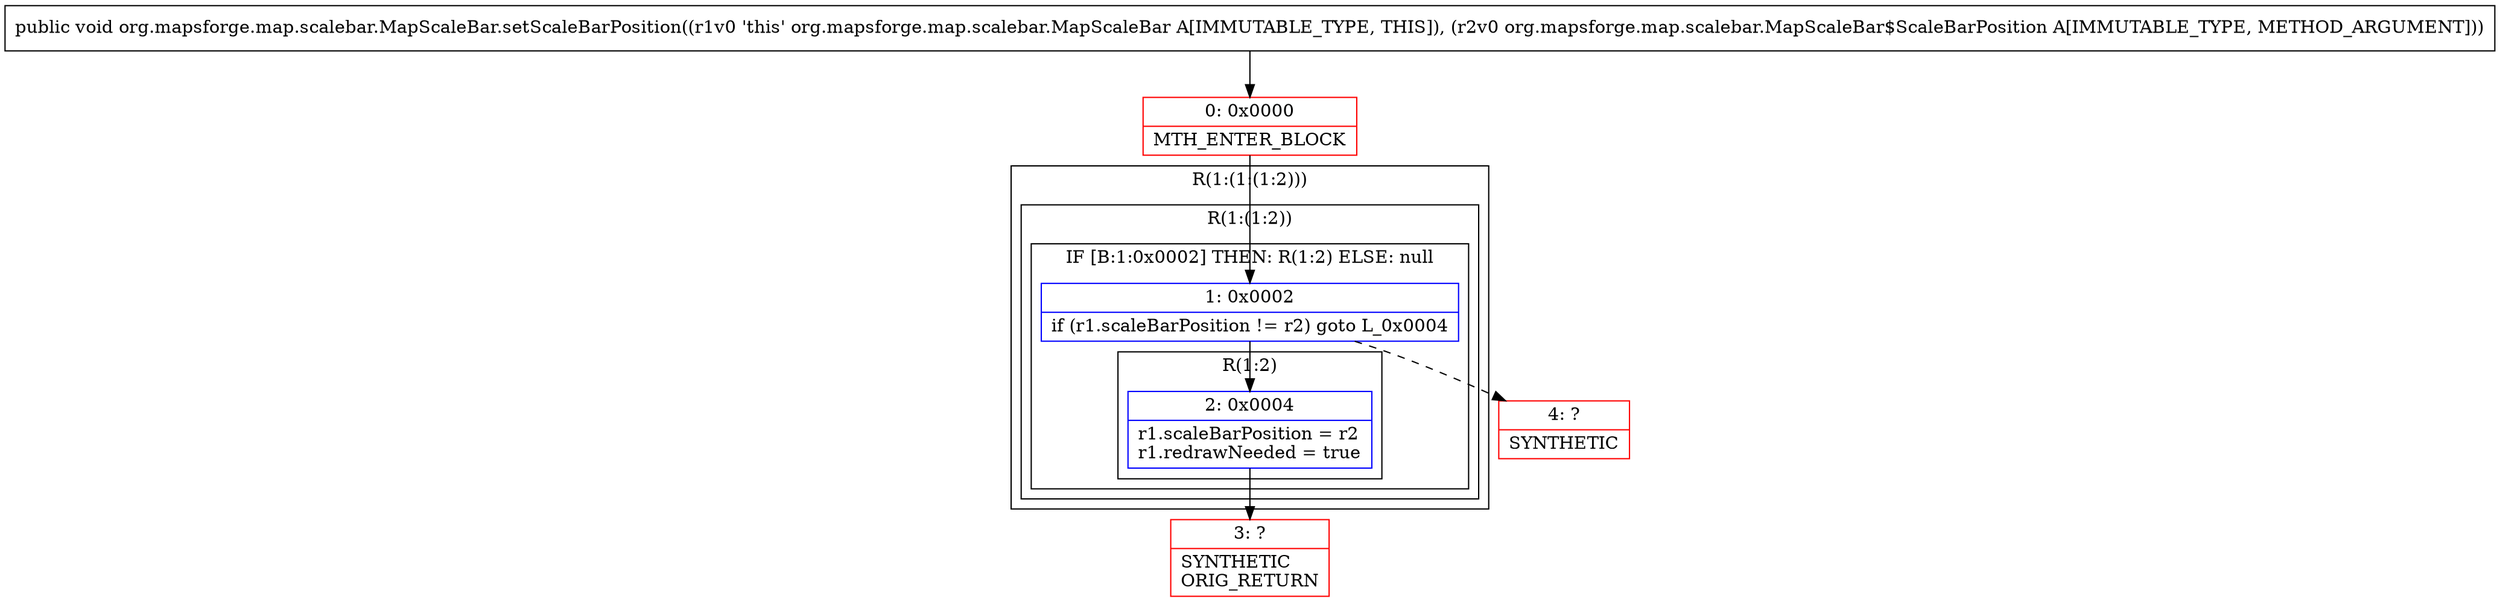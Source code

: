 digraph "CFG fororg.mapsforge.map.scalebar.MapScaleBar.setScaleBarPosition(Lorg\/mapsforge\/map\/scalebar\/MapScaleBar$ScaleBarPosition;)V" {
subgraph cluster_Region_1151855780 {
label = "R(1:(1:(1:2)))";
node [shape=record,color=blue];
subgraph cluster_Region_586951919 {
label = "R(1:(1:2))";
node [shape=record,color=blue];
subgraph cluster_IfRegion_1320938135 {
label = "IF [B:1:0x0002] THEN: R(1:2) ELSE: null";
node [shape=record,color=blue];
Node_1 [shape=record,label="{1\:\ 0x0002|if (r1.scaleBarPosition != r2) goto L_0x0004\l}"];
subgraph cluster_Region_321916607 {
label = "R(1:2)";
node [shape=record,color=blue];
Node_2 [shape=record,label="{2\:\ 0x0004|r1.scaleBarPosition = r2\lr1.redrawNeeded = true\l}"];
}
}
}
}
Node_0 [shape=record,color=red,label="{0\:\ 0x0000|MTH_ENTER_BLOCK\l}"];
Node_3 [shape=record,color=red,label="{3\:\ ?|SYNTHETIC\lORIG_RETURN\l}"];
Node_4 [shape=record,color=red,label="{4\:\ ?|SYNTHETIC\l}"];
MethodNode[shape=record,label="{public void org.mapsforge.map.scalebar.MapScaleBar.setScaleBarPosition((r1v0 'this' org.mapsforge.map.scalebar.MapScaleBar A[IMMUTABLE_TYPE, THIS]), (r2v0 org.mapsforge.map.scalebar.MapScaleBar$ScaleBarPosition A[IMMUTABLE_TYPE, METHOD_ARGUMENT])) }"];
MethodNode -> Node_0;
Node_1 -> Node_2;
Node_1 -> Node_4[style=dashed];
Node_2 -> Node_3;
Node_0 -> Node_1;
}

